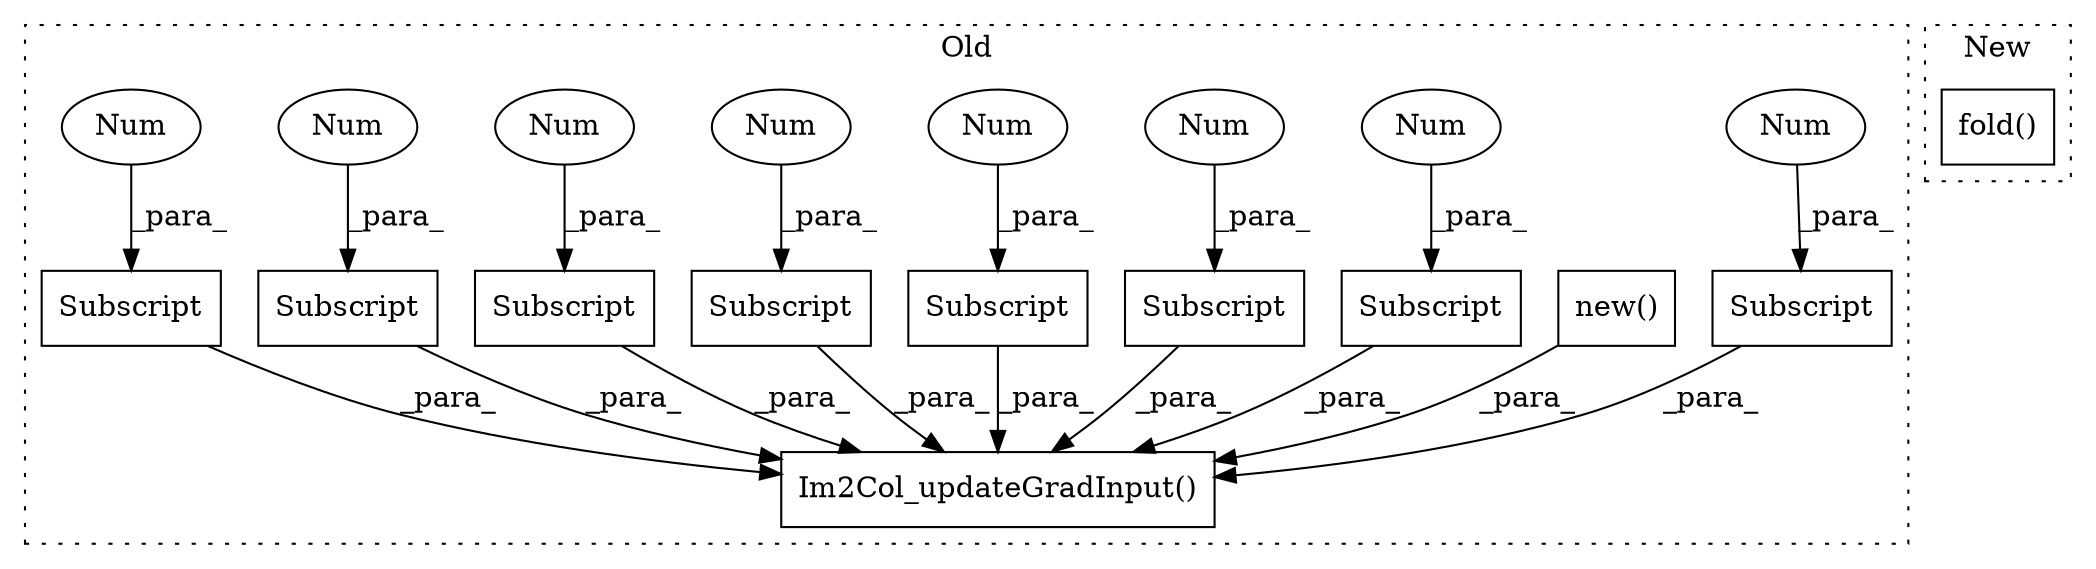 digraph G {
subgraph cluster0 {
1 [label="Subscript" a="63" s="9729,0" l="13,0" shape="box"];
3 [label="Im2Col_updateGradInput()" a="75" s="9146,9757" l="36,1" shape="box"];
4 [label="Subscript" a="63" s="9664,0" l="14,0" shape="box"];
5 [label="Num" a="76" s="9740" l="1" shape="ellipse"];
6 [label="Subscript" a="63" s="9389,0" l="17,0" shape="box"];
7 [label="new()" a="75" s="8969" l="17" shape="box"];
8 [label="Subscript" a="63" s="9476,0" l="18,0" shape="box"];
9 [label="Num" a="76" s="9492" l="1" shape="ellipse"];
10 [label="Subscript" a="63" s="9565,0" l="15,0" shape="box"];
11 [label="Num" a="76" s="9404" l="1" shape="ellipse"];
12 [label="Subscript" a="63" s="9582,0" l="15,0" shape="box"];
13 [label="Num" a="76" s="9595" l="1" shape="ellipse"];
14 [label="Num" a="76" s="9578" l="1" shape="ellipse"];
15 [label="Num" a="76" s="9676" l="1" shape="ellipse"];
16 [label="Subscript" a="63" s="9496,0" l="18,0" shape="box"];
17 [label="Num" a="76" s="9512" l="1" shape="ellipse"];
18 [label="Subscript" a="63" s="9744,0" l="13,0" shape="box"];
19 [label="Num" a="76" s="9755" l="1" shape="ellipse"];
label = "Old";
style="dotted";
}
subgraph cluster1 {
2 [label="fold()" a="75" s="8519,8653" l="7,1" shape="box"];
label = "New";
style="dotted";
}
1 -> 3 [label="_para_"];
4 -> 3 [label="_para_"];
5 -> 1 [label="_para_"];
6 -> 3 [label="_para_"];
7 -> 3 [label="_para_"];
8 -> 3 [label="_para_"];
9 -> 8 [label="_para_"];
10 -> 3 [label="_para_"];
11 -> 6 [label="_para_"];
12 -> 3 [label="_para_"];
13 -> 12 [label="_para_"];
14 -> 10 [label="_para_"];
15 -> 4 [label="_para_"];
16 -> 3 [label="_para_"];
17 -> 16 [label="_para_"];
18 -> 3 [label="_para_"];
19 -> 18 [label="_para_"];
}